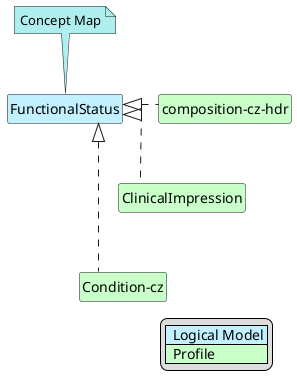 @startuml
hide circle
hide stereotype
hide members
hide methods
skinparam linetype ortho
skinparam class {
BackgroundColor<<LogicalModel>> #APPLICATION
BackgroundColor<<Profile>> #TECHNOLOGY
}
legend right
| <#APPLICATION>  Logical Model |
| <#TECHNOLOGY>  Profile |
endlegend
class "FunctionalStatus" <<LogicalModel>> [[StructureDefinition-FunctionalStatusCz.html]]
note top #PaleTurquoise [[ConceptMap-hospitalStay2FHIR-cz-hdr.html]]
Concept Map
endnote
class "composition-cz-hdr" <<Profile>> [[StructureDefinition-cz-composition-hdr.html]]
"FunctionalStatus" <|. "composition-cz-hdr"
class "ClinicalImpression" <<Profile>> [[http://hl7.org/fhir/StructureDefinition/ClinicalImpression]]
"FunctionalStatus" <|. "ClinicalImpression"
"composition-cz-hdr" -d[hidden]-> "ClinicalImpression"
class "Condition-cz" <<Profile>> [[StructureDefinition-cz-condition-hdr.html]]
"FunctionalStatus" <|. "Condition-cz"
"ClinicalImpression" -d[hidden]-> "Condition-cz"
@enduml
